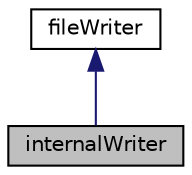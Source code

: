 digraph "internalWriter"
{
  bgcolor="transparent";
  edge [fontname="Helvetica",fontsize="10",labelfontname="Helvetica",labelfontsize="10"];
  node [fontname="Helvetica",fontsize="10",shape=record];
  Node1 [label="internalWriter",height=0.2,width=0.4,color="black", fillcolor="grey75", style="filled" fontcolor="black"];
  Node2 -> Node1 [dir="back",color="midnightblue",fontsize="10",style="solid",fontname="Helvetica"];
  Node2 [label="fileWriter",height=0.2,width=0.4,color="black",URL="$classFoam_1_1vtk_1_1fileWriter.html",tooltip="Base class for VTK output writers that handle geometry and fields (eg, vtp, vtu data). These output formats are structured as DECLARED, FIELD_DATA, PIECE followed by any CELL_DATA or POINT_DATA. "];
}
